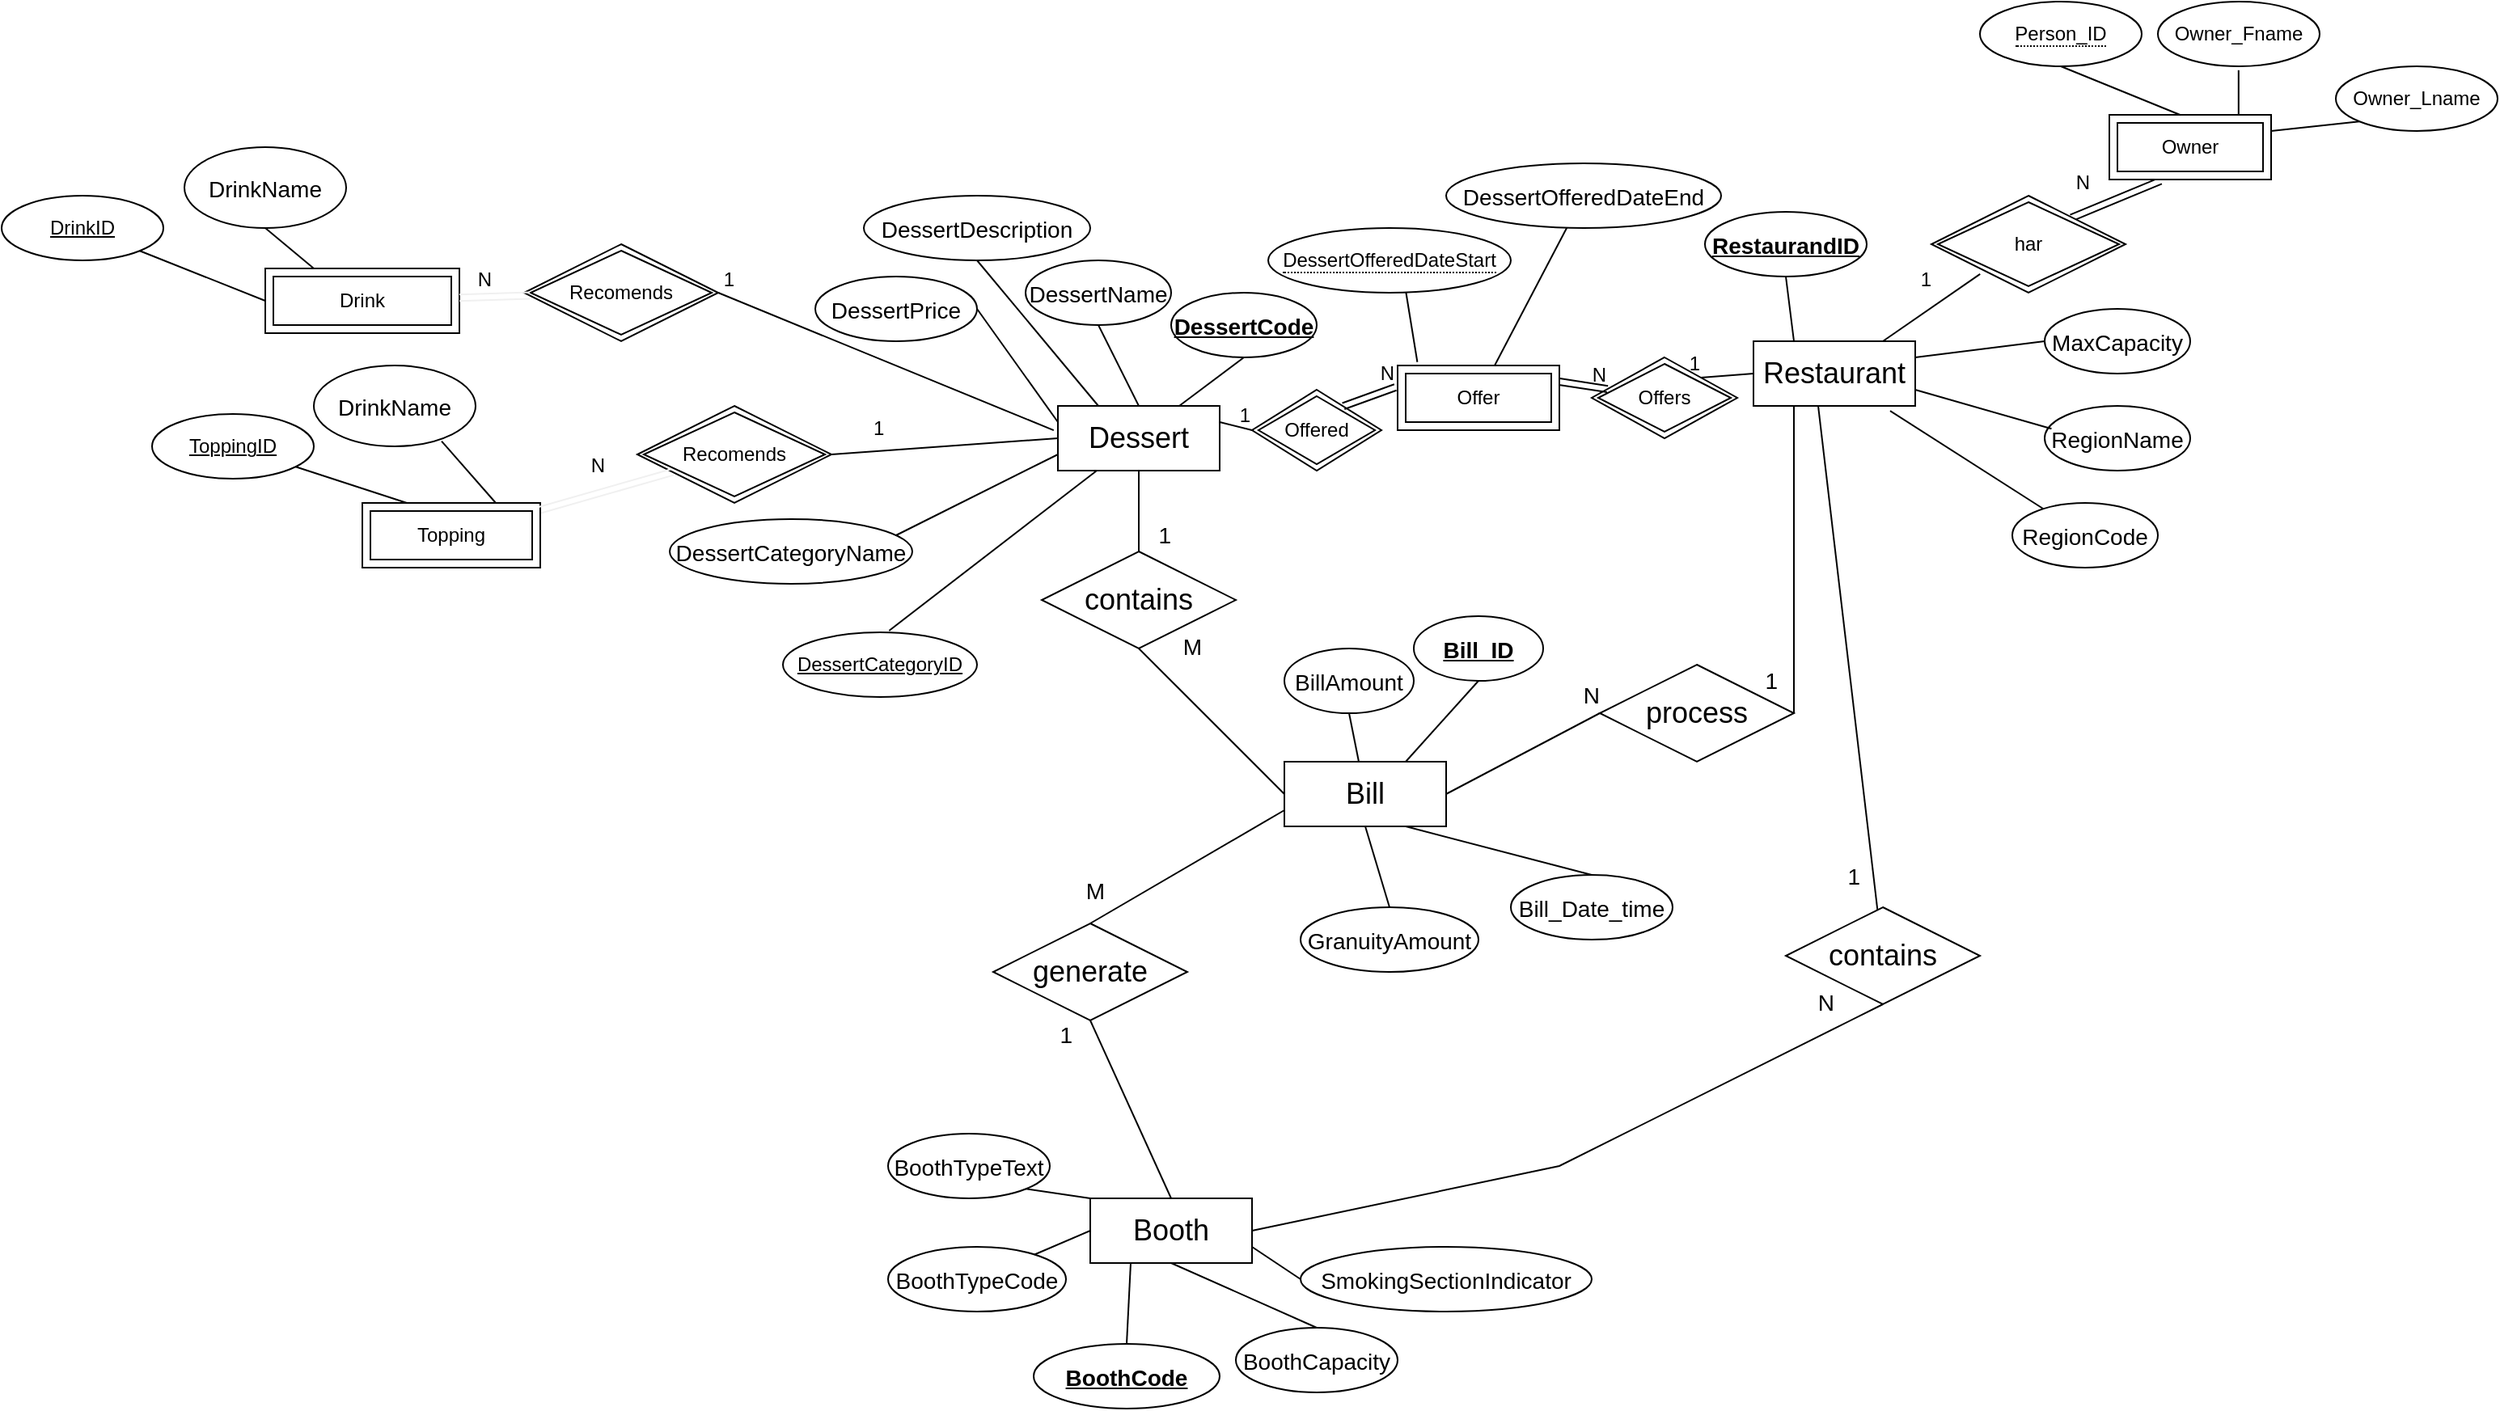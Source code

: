 <mxfile>
    <diagram id="cDjRYbi4MRZomtElbD4I" name="Page-1">
        <mxGraphModel dx="1776" dy="1716" grid="1" gridSize="10" guides="1" tooltips="1" connect="1" arrows="1" fold="1" page="1" pageScale="1" pageWidth="827" pageHeight="1169" math="0" shadow="0">
            <root>
                <mxCell id="0"/>
                <mxCell id="1" parent="0"/>
                <mxCell id="2" value="&lt;font style=&quot;font-size: 18px&quot;&gt;Bill&lt;/font&gt;" style="whiteSpace=wrap;html=1;align=center;" parent="1" vertex="1">
                    <mxGeometry x="330" y="360" width="100" height="40" as="geometry"/>
                </mxCell>
                <mxCell id="3" value="&lt;font style=&quot;font-size: 18px&quot;&gt;Booth&lt;/font&gt;" style="whiteSpace=wrap;html=1;align=center;" parent="1" vertex="1">
                    <mxGeometry x="210" y="630" width="100" height="40" as="geometry"/>
                </mxCell>
                <mxCell id="4" value="&lt;font style=&quot;font-size: 18px&quot;&gt;Restaurant&lt;/font&gt;" style="whiteSpace=wrap;html=1;align=center;" parent="1" vertex="1">
                    <mxGeometry x="620" y="100" width="100" height="40" as="geometry"/>
                </mxCell>
                <mxCell id="5" value="&lt;font style=&quot;font-size: 18px&quot;&gt;Dessert&lt;/font&gt;" style="whiteSpace=wrap;html=1;align=center;" parent="1" vertex="1">
                    <mxGeometry x="190" y="140" width="100" height="40" as="geometry"/>
                </mxCell>
                <mxCell id="8" value="contains" style="shape=rhombus;perimeter=rhombusPerimeter;whiteSpace=wrap;html=1;align=center;fontSize=18;" parent="1" vertex="1">
                    <mxGeometry x="180" y="230" width="120" height="60" as="geometry"/>
                </mxCell>
                <mxCell id="9" value="process" style="shape=rhombus;perimeter=rhombusPerimeter;whiteSpace=wrap;html=1;align=center;fontSize=18;" parent="1" vertex="1">
                    <mxGeometry x="525" y="300" width="120" height="60" as="geometry"/>
                </mxCell>
                <mxCell id="11" value="generate" style="shape=rhombus;perimeter=rhombusPerimeter;whiteSpace=wrap;html=1;align=center;fontSize=18;" parent="1" vertex="1">
                    <mxGeometry x="150" y="460" width="120" height="60" as="geometry"/>
                </mxCell>
                <mxCell id="12" value="contains" style="shape=rhombus;perimeter=rhombusPerimeter;whiteSpace=wrap;html=1;align=center;fontSize=18;" parent="1" vertex="1">
                    <mxGeometry x="640" y="450" width="120" height="60" as="geometry"/>
                </mxCell>
                <mxCell id="13" value="&lt;font style=&quot;font-size: 14px&quot;&gt;BillAmount&lt;/font&gt;" style="ellipse;whiteSpace=wrap;html=1;align=center;fontSize=18;" parent="1" vertex="1">
                    <mxGeometry x="330" y="290" width="80" height="40" as="geometry"/>
                </mxCell>
                <mxCell id="14" value="&lt;font style=&quot;font-size: 14px&quot;&gt;&lt;u&gt;&lt;b&gt;Bill_ID&lt;/b&gt;&lt;/u&gt;&lt;/font&gt;" style="ellipse;whiteSpace=wrap;html=1;align=center;fontSize=18;" parent="1" vertex="1">
                    <mxGeometry x="410" y="270" width="80" height="40" as="geometry"/>
                </mxCell>
                <mxCell id="15" value="&lt;font style=&quot;font-size: 14px&quot;&gt;MaxCapacity&lt;/font&gt;" style="ellipse;whiteSpace=wrap;html=1;align=center;fontSize=18;" parent="1" vertex="1">
                    <mxGeometry x="800" y="80" width="90" height="40" as="geometry"/>
                </mxCell>
                <mxCell id="16" value="&lt;font style=&quot;font-size: 14px&quot;&gt;&lt;u&gt;&lt;b&gt;RestaurandID&lt;/b&gt;&lt;/u&gt;&lt;/font&gt;" style="ellipse;whiteSpace=wrap;html=1;align=center;fontSize=18;" parent="1" vertex="1">
                    <mxGeometry x="590" y="20" width="100" height="40" as="geometry"/>
                </mxCell>
                <mxCell id="17" value="&lt;font style=&quot;font-size: 14px&quot;&gt;GranuityAmount&lt;/font&gt;" style="ellipse;whiteSpace=wrap;html=1;align=center;fontSize=18;" parent="1" vertex="1">
                    <mxGeometry x="340" y="450" width="110" height="40" as="geometry"/>
                </mxCell>
                <mxCell id="18" value="&lt;font style=&quot;font-size: 14px&quot;&gt;Bill_Date_time&lt;/font&gt;" style="ellipse;whiteSpace=wrap;html=1;align=center;fontSize=18;" parent="1" vertex="1">
                    <mxGeometry x="470" y="430" width="100" height="40" as="geometry"/>
                </mxCell>
                <mxCell id="20" value="&lt;font style=&quot;font-size: 14px&quot;&gt;DessertPrice&lt;/font&gt;" style="ellipse;whiteSpace=wrap;html=1;align=center;fontSize=18;" parent="1" vertex="1">
                    <mxGeometry x="40" y="60" width="100" height="40" as="geometry"/>
                </mxCell>
                <mxCell id="21" value="&lt;font style=&quot;font-size: 14px&quot;&gt;DessertDescription&lt;/font&gt;" style="ellipse;whiteSpace=wrap;html=1;align=center;fontSize=18;" parent="1" vertex="1">
                    <mxGeometry x="70" y="10" width="140" height="40" as="geometry"/>
                </mxCell>
                <mxCell id="22" value="&lt;u&gt;&lt;font style=&quot;font-size: 14px&quot;&gt;&lt;b&gt;DessertCode&lt;/b&gt;&lt;/font&gt;&lt;/u&gt;" style="ellipse;whiteSpace=wrap;html=1;align=center;fontSize=18;" parent="1" vertex="1">
                    <mxGeometry x="260" y="70" width="90" height="40" as="geometry"/>
                </mxCell>
                <mxCell id="24" value="&lt;font style=&quot;font-size: 14px&quot;&gt;DessertName&lt;/font&gt;" style="ellipse;whiteSpace=wrap;html=1;align=center;fontSize=18;" parent="1" vertex="1">
                    <mxGeometry x="170" y="50" width="90" height="40" as="geometry"/>
                </mxCell>
                <mxCell id="25" value="" style="endArrow=none;html=1;rounded=0;fontSize=18;entryX=1;entryY=0.5;entryDx=0;entryDy=0;exitX=0;exitY=0.25;exitDx=0;exitDy=0;" parent="1" source="5" target="20" edge="1">
                    <mxGeometry relative="1" as="geometry">
                        <mxPoint x="330" y="340" as="sourcePoint"/>
                        <mxPoint x="490" y="340" as="targetPoint"/>
                    </mxGeometry>
                </mxCell>
                <mxCell id="26" value="" style="endArrow=none;html=1;rounded=0;fontSize=18;entryX=0.5;entryY=1;entryDx=0;entryDy=0;exitX=0.25;exitY=0;exitDx=0;exitDy=0;" parent="1" source="5" target="21" edge="1">
                    <mxGeometry relative="1" as="geometry">
                        <mxPoint x="330" y="340" as="sourcePoint"/>
                        <mxPoint x="490" y="340" as="targetPoint"/>
                    </mxGeometry>
                </mxCell>
                <mxCell id="27" value="" style="endArrow=none;html=1;rounded=0;fontSize=18;entryX=0.5;entryY=1;entryDx=0;entryDy=0;exitX=0.5;exitY=0;exitDx=0;exitDy=0;" parent="1" source="5" target="24" edge="1">
                    <mxGeometry relative="1" as="geometry">
                        <mxPoint x="330" y="340" as="sourcePoint"/>
                        <mxPoint x="490" y="340" as="targetPoint"/>
                    </mxGeometry>
                </mxCell>
                <mxCell id="28" value="" style="endArrow=none;html=1;rounded=0;fontSize=18;entryX=0.5;entryY=1;entryDx=0;entryDy=0;exitX=0.75;exitY=0;exitDx=0;exitDy=0;" parent="1" source="5" target="22" edge="1">
                    <mxGeometry relative="1" as="geometry">
                        <mxPoint x="330" y="340" as="sourcePoint"/>
                        <mxPoint x="490" y="340" as="targetPoint"/>
                    </mxGeometry>
                </mxCell>
                <mxCell id="29" value="&lt;font style=&quot;font-size: 14px&quot;&gt;DessertCategoryName&lt;/font&gt;" style="ellipse;whiteSpace=wrap;html=1;align=center;fontSize=18;" parent="1" vertex="1">
                    <mxGeometry x="-50" y="210" width="150" height="40" as="geometry"/>
                </mxCell>
                <mxCell id="30" value="&lt;font style=&quot;font-size: 14px&quot;&gt;DrinkName&lt;br&gt;&lt;/font&gt;" style="ellipse;whiteSpace=wrap;html=1;align=center;fontSize=18;" parent="1" vertex="1">
                    <mxGeometry x="-350" y="-20" width="100" height="50" as="geometry"/>
                </mxCell>
                <mxCell id="31" value="" style="endArrow=none;html=1;rounded=0;fontSize=18;entryX=0.568;entryY=0.997;entryDx=0;entryDy=0;exitX=0.122;exitY=-0.053;exitDx=0;exitDy=0;exitPerimeter=0;entryPerimeter=0;" parent="1" source="105" target="110" edge="1">
                    <mxGeometry relative="1" as="geometry">
                        <mxPoint x="400" y="60" as="sourcePoint"/>
                        <mxPoint x="329" y="-10" as="targetPoint"/>
                    </mxGeometry>
                </mxCell>
                <mxCell id="32" value="" style="endArrow=none;html=1;rounded=0;fontSize=18;entryX=0.5;entryY=1;entryDx=0;entryDy=0;exitX=0.25;exitY=0;exitDx=0;exitDy=0;startArrow=none;" parent="1" source="8OfsjJgOK2UlipXeFonJ-161" target="30" edge="1">
                    <mxGeometry relative="1" as="geometry">
                        <mxPoint x="-610" y="-30" as="sourcePoint"/>
                        <mxPoint x="30" y="60" as="targetPoint"/>
                    </mxGeometry>
                </mxCell>
                <mxCell id="33" value="" style="endArrow=none;html=1;rounded=0;fontSize=18;exitX=0;exitY=0.75;exitDx=0;exitDy=0;entryX=0.933;entryY=0.25;entryDx=0;entryDy=0;entryPerimeter=0;" parent="1" source="5" target="29" edge="1">
                    <mxGeometry relative="1" as="geometry">
                        <mxPoint x="120" y="210" as="sourcePoint"/>
                        <mxPoint x="290" y="180" as="targetPoint"/>
                    </mxGeometry>
                </mxCell>
                <mxCell id="45" value="" style="endArrow=none;html=1;rounded=0;fontSize=14;entryX=1;entryY=0.25;entryDx=0;entryDy=0;exitX=0;exitY=0.5;exitDx=0;exitDy=0;" parent="1" source="15" target="4" edge="1">
                    <mxGeometry relative="1" as="geometry">
                        <mxPoint x="330" y="340" as="sourcePoint"/>
                        <mxPoint x="490" y="340" as="targetPoint"/>
                    </mxGeometry>
                </mxCell>
                <mxCell id="46" value="" style="endArrow=none;html=1;rounded=0;fontSize=14;entryX=0.5;entryY=1;entryDx=0;entryDy=0;exitX=0.25;exitY=0;exitDx=0;exitDy=0;" parent="1" source="4" target="16" edge="1">
                    <mxGeometry relative="1" as="geometry">
                        <mxPoint x="330" y="340" as="sourcePoint"/>
                        <mxPoint x="490" y="340" as="targetPoint"/>
                    </mxGeometry>
                </mxCell>
                <mxCell id="52" value="" style="endArrow=none;html=1;rounded=0;fontSize=14;entryX=1;entryY=0.5;entryDx=0;entryDy=0;exitX=0.25;exitY=1;exitDx=0;exitDy=0;" parent="1" source="4" target="9" edge="1">
                    <mxGeometry relative="1" as="geometry">
                        <mxPoint x="330" y="340" as="sourcePoint"/>
                        <mxPoint x="490" y="340" as="targetPoint"/>
                    </mxGeometry>
                </mxCell>
                <mxCell id="53" value="1" style="resizable=0;html=1;align=right;verticalAlign=bottom;fontSize=14;" parent="52" connectable="0" vertex="1">
                    <mxGeometry x="1" relative="1" as="geometry">
                        <mxPoint x="-10" y="-10" as="offset"/>
                    </mxGeometry>
                </mxCell>
                <mxCell id="54" value="" style="endArrow=none;html=1;rounded=0;fontSize=14;entryX=0;entryY=0.5;entryDx=0;entryDy=0;exitX=1;exitY=0.5;exitDx=0;exitDy=0;" parent="1" source="2" target="9" edge="1">
                    <mxGeometry relative="1" as="geometry">
                        <mxPoint x="330" y="340" as="sourcePoint"/>
                        <mxPoint x="490" y="340" as="targetPoint"/>
                    </mxGeometry>
                </mxCell>
                <mxCell id="55" value="N" style="resizable=0;html=1;align=right;verticalAlign=bottom;fontSize=14;" parent="54" connectable="0" vertex="1">
                    <mxGeometry x="1" relative="1" as="geometry"/>
                </mxCell>
                <mxCell id="56" value="" style="endArrow=none;html=1;rounded=0;fontSize=14;entryX=0.5;entryY=0;entryDx=0;entryDy=0;exitX=0.5;exitY=1;exitDx=0;exitDy=0;" parent="1" source="5" target="8" edge="1">
                    <mxGeometry relative="1" as="geometry">
                        <mxPoint x="655" y="150" as="sourcePoint"/>
                        <mxPoint x="650" y="320" as="targetPoint"/>
                    </mxGeometry>
                </mxCell>
                <mxCell id="57" value="1" style="resizable=0;html=1;align=right;verticalAlign=bottom;fontSize=14;" parent="56" connectable="0" vertex="1">
                    <mxGeometry x="1" relative="1" as="geometry">
                        <mxPoint x="20" as="offset"/>
                    </mxGeometry>
                </mxCell>
                <mxCell id="58" value="" style="endArrow=none;html=1;rounded=0;fontSize=14;entryX=0.5;entryY=1;entryDx=0;entryDy=0;exitX=0;exitY=0.5;exitDx=0;exitDy=0;" parent="1" source="2" target="8" edge="1">
                    <mxGeometry relative="1" as="geometry">
                        <mxPoint x="430" y="320" as="sourcePoint"/>
                        <mxPoint x="530" y="320" as="targetPoint"/>
                    </mxGeometry>
                </mxCell>
                <mxCell id="59" value="M" style="resizable=0;html=1;align=right;verticalAlign=bottom;fontSize=14;" parent="58" connectable="0" vertex="1">
                    <mxGeometry x="1" relative="1" as="geometry">
                        <mxPoint x="40" y="10" as="offset"/>
                    </mxGeometry>
                </mxCell>
                <mxCell id="60" value="" style="endArrow=none;html=1;rounded=0;fontSize=14;entryX=0.5;entryY=1;entryDx=0;entryDy=0;" parent="1" source="2" target="13" edge="1">
                    <mxGeometry relative="1" as="geometry">
                        <mxPoint x="330" y="500" as="sourcePoint"/>
                        <mxPoint x="490" y="500" as="targetPoint"/>
                    </mxGeometry>
                </mxCell>
                <mxCell id="61" value="" style="endArrow=none;html=1;rounded=0;fontSize=14;entryX=0.5;entryY=1;entryDx=0;entryDy=0;exitX=0.75;exitY=0;exitDx=0;exitDy=0;" parent="1" source="2" target="14" edge="1">
                    <mxGeometry relative="1" as="geometry">
                        <mxPoint x="330" y="500" as="sourcePoint"/>
                        <mxPoint x="490" y="500" as="targetPoint"/>
                    </mxGeometry>
                </mxCell>
                <mxCell id="62" value="" style="endArrow=none;html=1;rounded=0;fontSize=14;entryX=0.5;entryY=1;entryDx=0;entryDy=0;exitX=0.5;exitY=0;exitDx=0;exitDy=0;" parent="1" source="17" target="2" edge="1">
                    <mxGeometry relative="1" as="geometry">
                        <mxPoint x="330" y="500" as="sourcePoint"/>
                        <mxPoint x="490" y="500" as="targetPoint"/>
                    </mxGeometry>
                </mxCell>
                <mxCell id="63" value="" style="endArrow=none;html=1;rounded=0;fontSize=14;entryX=0.5;entryY=0;entryDx=0;entryDy=0;exitX=0.75;exitY=1;exitDx=0;exitDy=0;" parent="1" source="2" target="18" edge="1">
                    <mxGeometry relative="1" as="geometry">
                        <mxPoint x="330" y="500" as="sourcePoint"/>
                        <mxPoint x="490" y="500" as="targetPoint"/>
                    </mxGeometry>
                </mxCell>
                <mxCell id="64" value="" style="endArrow=none;html=1;rounded=0;fontSize=14;" parent="1" target="12" edge="1">
                    <mxGeometry relative="1" as="geometry">
                        <mxPoint x="660" y="140" as="sourcePoint"/>
                        <mxPoint x="650" y="320" as="targetPoint"/>
                        <Array as="points"/>
                    </mxGeometry>
                </mxCell>
                <mxCell id="65" value="1" style="resizable=0;html=1;align=right;verticalAlign=bottom;fontSize=14;" parent="64" connectable="0" vertex="1">
                    <mxGeometry x="1" relative="1" as="geometry">
                        <mxPoint x="-10" y="-10" as="offset"/>
                    </mxGeometry>
                </mxCell>
                <mxCell id="67" value="" style="endArrow=none;html=1;rounded=0;fontSize=14;entryX=0.5;entryY=1;entryDx=0;entryDy=0;exitX=1;exitY=0.5;exitDx=0;exitDy=0;" parent="1" source="3" target="12" edge="1">
                    <mxGeometry relative="1" as="geometry">
                        <mxPoint x="424" y="350" as="sourcePoint"/>
                        <mxPoint x="530" y="320" as="targetPoint"/>
                        <Array as="points">
                            <mxPoint x="500" y="610"/>
                        </Array>
                    </mxGeometry>
                </mxCell>
                <mxCell id="68" value="N" style="resizable=0;html=1;align=right;verticalAlign=bottom;fontSize=14;" parent="67" connectable="0" vertex="1">
                    <mxGeometry x="1" relative="1" as="geometry">
                        <mxPoint x="-30" y="10" as="offset"/>
                    </mxGeometry>
                </mxCell>
                <mxCell id="69" value="" style="endArrow=none;html=1;rounded=0;fontSize=14;exitX=0;exitY=0.75;exitDx=0;exitDy=0;entryX=0.5;entryY=0;entryDx=0;entryDy=0;" parent="1" source="2" target="11" edge="1">
                    <mxGeometry relative="1" as="geometry">
                        <mxPoint x="670" y="150" as="sourcePoint"/>
                        <mxPoint x="688.333" y="470.833" as="targetPoint"/>
                        <Array as="points"/>
                    </mxGeometry>
                </mxCell>
                <mxCell id="70" value="M" style="resizable=0;html=1;align=right;verticalAlign=bottom;fontSize=14;" parent="69" connectable="0" vertex="1">
                    <mxGeometry x="1" relative="1" as="geometry">
                        <mxPoint x="10" y="-10" as="offset"/>
                    </mxGeometry>
                </mxCell>
                <mxCell id="71" value="" style="endArrow=none;html=1;rounded=0;fontSize=14;entryX=0.5;entryY=1;entryDx=0;entryDy=0;exitX=0.5;exitY=0;exitDx=0;exitDy=0;" parent="1" source="3" target="11" edge="1">
                    <mxGeometry relative="1" as="geometry">
                        <mxPoint x="680" y="160" as="sourcePoint"/>
                        <mxPoint x="698.333" y="480.833" as="targetPoint"/>
                        <Array as="points"/>
                    </mxGeometry>
                </mxCell>
                <mxCell id="72" value="1" style="resizable=0;html=1;align=right;verticalAlign=bottom;fontSize=14;" parent="71" connectable="0" vertex="1">
                    <mxGeometry x="1" relative="1" as="geometry">
                        <mxPoint x="-10" y="20" as="offset"/>
                    </mxGeometry>
                </mxCell>
                <mxCell id="73" value="&lt;font style=&quot;font-size: 14px&quot;&gt;&lt;b&gt;&lt;u&gt;BoothCode&lt;/u&gt;&lt;/b&gt;&lt;/font&gt;" style="ellipse;whiteSpace=wrap;html=1;align=center;fontSize=18;" parent="1" vertex="1">
                    <mxGeometry x="175" y="720" width="115" height="40" as="geometry"/>
                </mxCell>
                <mxCell id="74" value="&lt;font style=&quot;font-size: 14px&quot;&gt;BoothCapacity&lt;/font&gt;" style="ellipse;whiteSpace=wrap;html=1;align=center;fontSize=18;" parent="1" vertex="1">
                    <mxGeometry x="300" y="710" width="100" height="40" as="geometry"/>
                </mxCell>
                <mxCell id="75" value="&lt;font style=&quot;font-size: 14px&quot;&gt;SmokingSectionIndicator&lt;/font&gt;" style="ellipse;whiteSpace=wrap;html=1;align=center;fontSize=18;" parent="1" vertex="1">
                    <mxGeometry x="340" y="660" width="180" height="40" as="geometry"/>
                </mxCell>
                <mxCell id="78" value="" style="endArrow=none;html=1;rounded=0;fontSize=14;entryX=0;entryY=0.5;entryDx=0;entryDy=0;exitX=1;exitY=0.75;exitDx=0;exitDy=0;" parent="1" source="3" target="75" edge="1">
                    <mxGeometry relative="1" as="geometry">
                        <mxPoint x="460" y="500" as="sourcePoint"/>
                        <mxPoint x="620" y="500" as="targetPoint"/>
                    </mxGeometry>
                </mxCell>
                <mxCell id="79" value="" style="endArrow=none;html=1;rounded=0;fontSize=14;entryX=0.5;entryY=0;entryDx=0;entryDy=0;exitX=0.5;exitY=1;exitDx=0;exitDy=0;" parent="1" source="3" target="74" edge="1">
                    <mxGeometry relative="1" as="geometry">
                        <mxPoint x="460" y="500" as="sourcePoint"/>
                        <mxPoint x="620" y="500" as="targetPoint"/>
                    </mxGeometry>
                </mxCell>
                <mxCell id="80" value="" style="endArrow=none;html=1;rounded=0;fontSize=14;entryX=0.5;entryY=0;entryDx=0;entryDy=0;exitX=0.25;exitY=1;exitDx=0;exitDy=0;" parent="1" source="3" target="73" edge="1">
                    <mxGeometry relative="1" as="geometry">
                        <mxPoint x="460" y="500" as="sourcePoint"/>
                        <mxPoint x="620" y="500" as="targetPoint"/>
                    </mxGeometry>
                </mxCell>
                <mxCell id="86" value="" style="endArrow=none;html=1;rounded=0;entryX=0.251;entryY=0.807;entryDx=0;entryDy=0;entryPerimeter=0;" parent="1" edge="1">
                    <mxGeometry relative="1" as="geometry">
                        <mxPoint x="700" y="100" as="sourcePoint"/>
                        <mxPoint x="760.12" y="58.42" as="targetPoint"/>
                    </mxGeometry>
                </mxCell>
                <mxCell id="87" value="1" style="resizable=0;html=1;align=right;verticalAlign=bottom;" parent="86" connectable="0" vertex="1">
                    <mxGeometry x="1" relative="1" as="geometry">
                        <mxPoint x="-30" y="12" as="offset"/>
                    </mxGeometry>
                </mxCell>
                <mxCell id="91" value="" style="shape=link;html=1;rounded=0;exitX=1;exitY=0;exitDx=0;exitDy=0;entryX=0.317;entryY=1.02;entryDx=0;entryDy=0;entryPerimeter=0;" parent="1" target="94" edge="1">
                    <mxGeometry relative="1" as="geometry">
                        <mxPoint x="816.5" y="23.68" as="sourcePoint"/>
                        <mxPoint x="870" y="10.0" as="targetPoint"/>
                    </mxGeometry>
                </mxCell>
                <mxCell id="92" value="N" style="resizable=0;html=1;align=right;verticalAlign=bottom;" parent="91" connectable="0" vertex="1">
                    <mxGeometry x="1" relative="1" as="geometry">
                        <mxPoint x="-43" y="10" as="offset"/>
                    </mxGeometry>
                </mxCell>
                <mxCell id="93" value="har" style="shape=rhombus;double=1;perimeter=rhombusPerimeter;whiteSpace=wrap;html=1;align=center;" parent="1" vertex="1">
                    <mxGeometry x="730" y="10" width="120" height="60" as="geometry"/>
                </mxCell>
                <mxCell id="94" value="Owner" style="shape=ext;margin=3;double=1;whiteSpace=wrap;html=1;align=center;" parent="1" vertex="1">
                    <mxGeometry x="840" y="-40" width="100" height="40" as="geometry"/>
                </mxCell>
                <mxCell id="95" value="&lt;span style=&quot;border-bottom: 1px dotted&quot;&gt;Person_ID&lt;/span&gt;" style="ellipse;whiteSpace=wrap;html=1;align=center;" parent="1" vertex="1">
                    <mxGeometry x="760" y="-110" width="100" height="40" as="geometry"/>
                </mxCell>
                <mxCell id="96" value="" style="endArrow=none;html=1;rounded=0;exitX=0.44;exitY=0.003;exitDx=0;exitDy=0;exitPerimeter=0;entryX=0.5;entryY=1;entryDx=0;entryDy=0;" parent="1" source="94" target="95" edge="1">
                    <mxGeometry relative="1" as="geometry">
                        <mxPoint x="870" y="-50" as="sourcePoint"/>
                        <mxPoint x="1030" y="-50" as="targetPoint"/>
                    </mxGeometry>
                </mxCell>
                <mxCell id="97" value="&lt;font style=&quot;font-size: 14px&quot;&gt;DessertOfferedDateEnd&lt;/font&gt;" style="ellipse;whiteSpace=wrap;html=1;align=center;fontSize=18;" parent="1" vertex="1">
                    <mxGeometry x="430" y="-10" width="170" height="40" as="geometry"/>
                </mxCell>
                <mxCell id="98" value="" style="endArrow=none;html=1;rounded=0;fontSize=18;exitX=0.6;exitY=0;exitDx=0;exitDy=0;exitPerimeter=0;" parent="1" source="105" target="97" edge="1">
                    <mxGeometry relative="1" as="geometry">
                        <mxPoint x="490" y="60" as="sourcePoint"/>
                        <mxPoint x="375" y="50" as="targetPoint"/>
                    </mxGeometry>
                </mxCell>
                <mxCell id="100" value="" style="endArrow=none;html=1;rounded=0;exitX=0.799;exitY=0;exitDx=0;exitDy=0;entryX=0.499;entryY=1.06;entryDx=0;entryDy=0;entryPerimeter=0;exitPerimeter=0;" parent="1" source="94" target="101" edge="1">
                    <mxGeometry relative="1" as="geometry">
                        <mxPoint x="970" y="-30" as="sourcePoint"/>
                        <mxPoint x="990.7" y="-39.52" as="targetPoint"/>
                    </mxGeometry>
                </mxCell>
                <mxCell id="101" value="Owner_Fname" style="ellipse;whiteSpace=wrap;html=1;align=center;" parent="1" vertex="1">
                    <mxGeometry x="870" y="-110" width="100" height="40" as="geometry"/>
                </mxCell>
                <mxCell id="102" value="Owner_Lname" style="ellipse;whiteSpace=wrap;html=1;align=center;" parent="1" vertex="1">
                    <mxGeometry x="980" y="-70" width="100" height="40" as="geometry"/>
                </mxCell>
                <mxCell id="104" value="" style="endArrow=none;html=1;rounded=0;exitX=1;exitY=0.25;exitDx=0;exitDy=0;entryX=0;entryY=1;entryDx=0;entryDy=0;" parent="1" source="94" target="102" edge="1">
                    <mxGeometry relative="1" as="geometry">
                        <mxPoint x="930" y="20" as="sourcePoint"/>
                        <mxPoint x="1090" y="20" as="targetPoint"/>
                    </mxGeometry>
                </mxCell>
                <mxCell id="105" value="Offer" style="shape=ext;margin=3;double=1;whiteSpace=wrap;html=1;align=center;" parent="1" vertex="1">
                    <mxGeometry x="400" y="115" width="100" height="40" as="geometry"/>
                </mxCell>
                <mxCell id="107" value="Offered" style="shape=rhombus;double=1;perimeter=rhombusPerimeter;whiteSpace=wrap;html=1;align=center;" parent="1" vertex="1">
                    <mxGeometry x="310" y="130" width="80" height="50" as="geometry"/>
                </mxCell>
                <mxCell id="108" value="Offers" style="shape=rhombus;double=1;perimeter=rhombusPerimeter;whiteSpace=wrap;html=1;align=center;" parent="1" vertex="1">
                    <mxGeometry x="520" y="110" width="90" height="50" as="geometry"/>
                </mxCell>
                <mxCell id="110" value="&lt;span style=&quot;border-bottom: 1px dotted&quot;&gt;DessertOfferedDateStart&lt;/span&gt;" style="ellipse;whiteSpace=wrap;html=1;align=center;" parent="1" vertex="1">
                    <mxGeometry x="320" y="30" width="150" height="40" as="geometry"/>
                </mxCell>
                <mxCell id="112" value="" style="endArrow=none;html=1;rounded=0;entryX=0;entryY=0.5;entryDx=0;entryDy=0;exitX=1;exitY=0.25;exitDx=0;exitDy=0;" parent="1" source="5" target="107" edge="1">
                    <mxGeometry relative="1" as="geometry">
                        <mxPoint x="270" y="160" as="sourcePoint"/>
                        <mxPoint x="430" y="160" as="targetPoint"/>
                    </mxGeometry>
                </mxCell>
                <mxCell id="113" value="1" style="resizable=0;html=1;align=right;verticalAlign=bottom;" parent="112" connectable="0" vertex="1">
                    <mxGeometry x="1" relative="1" as="geometry"/>
                </mxCell>
                <mxCell id="116" value="" style="endArrow=none;html=1;rounded=0;exitX=0;exitY=0.5;exitDx=0;exitDy=0;entryX=1;entryY=0;entryDx=0;entryDy=0;" parent="1" source="4" target="108" edge="1">
                    <mxGeometry relative="1" as="geometry">
                        <mxPoint x="540" y="100" as="sourcePoint"/>
                        <mxPoint x="700" y="100" as="targetPoint"/>
                    </mxGeometry>
                </mxCell>
                <mxCell id="117" value="1" style="resizable=0;html=1;align=right;verticalAlign=bottom;" parent="116" connectable="0" vertex="1">
                    <mxGeometry x="1" relative="1" as="geometry"/>
                </mxCell>
                <mxCell id="121" value="" style="shape=link;html=1;rounded=0;exitX=0.706;exitY=0.203;exitDx=0;exitDy=0;exitPerimeter=0;entryX=-0.014;entryY=0.337;entryDx=0;entryDy=0;entryPerimeter=0;" parent="1" source="107" target="105" edge="1">
                    <mxGeometry relative="1" as="geometry">
                        <mxPoint x="360" y="134.84" as="sourcePoint"/>
                        <mxPoint x="520" y="134.84" as="targetPoint"/>
                    </mxGeometry>
                </mxCell>
                <mxCell id="122" value="N" style="resizable=0;html=1;align=right;verticalAlign=bottom;" parent="121" connectable="0" vertex="1">
                    <mxGeometry x="1" relative="1" as="geometry"/>
                </mxCell>
                <mxCell id="123" value="" style="shape=link;html=1;rounded=0;exitX=1;exitY=0.25;exitDx=0;exitDy=0;" parent="1" source="105" target="108" edge="1">
                    <mxGeometry relative="1" as="geometry">
                        <mxPoint x="500" y="180" as="sourcePoint"/>
                        <mxPoint x="660" y="180" as="targetPoint"/>
                    </mxGeometry>
                </mxCell>
                <mxCell id="124" value="N" style="resizable=0;html=1;align=right;verticalAlign=bottom;" parent="123" connectable="0" vertex="1">
                    <mxGeometry x="1" relative="1" as="geometry"/>
                </mxCell>
                <mxCell id="128" value="DessertCategoryID" style="ellipse;whiteSpace=wrap;html=1;align=center;fontStyle=4;" parent="1" vertex="1">
                    <mxGeometry x="20" y="280" width="120" height="40" as="geometry"/>
                </mxCell>
                <mxCell id="8OfsjJgOK2UlipXeFonJ-140" value="Recomends" style="shape=rhombus;double=1;perimeter=rhombusPerimeter;whiteSpace=wrap;html=1;align=center;" vertex="1" parent="1">
                    <mxGeometry x="-70" y="140" width="120" height="60" as="geometry"/>
                </mxCell>
                <mxCell id="8OfsjJgOK2UlipXeFonJ-141" value="" style="endArrow=none;html=1;rounded=0;fontSize=18;entryX=1;entryY=0.5;entryDx=0;entryDy=0;exitX=0;exitY=0.5;exitDx=0;exitDy=0;" edge="1" parent="1" source="5" target="8OfsjJgOK2UlipXeFonJ-140">
                    <mxGeometry relative="1" as="geometry">
                        <mxPoint x="190" y="160" as="sourcePoint"/>
                        <mxPoint x="-330" y="220" as="targetPoint"/>
                    </mxGeometry>
                </mxCell>
                <mxCell id="8OfsjJgOK2UlipXeFonJ-145" value="ToppingID" style="ellipse;whiteSpace=wrap;html=1;align=center;fontStyle=4;" vertex="1" parent="1">
                    <mxGeometry x="-370" y="145" width="100" height="40" as="geometry"/>
                </mxCell>
                <mxCell id="8OfsjJgOK2UlipXeFonJ-142" value="Topping" style="shape=ext;margin=3;double=1;whiteSpace=wrap;html=1;align=center;" vertex="1" parent="1">
                    <mxGeometry x="-240" y="200" width="110" height="40" as="geometry"/>
                </mxCell>
                <mxCell id="8OfsjJgOK2UlipXeFonJ-147" value="" style="shape=link;html=1;rounded=0;fontFamily=Helvetica;fontSize=18;fontColor=rgb(240, 240, 240);align=center;strokeColor=rgb(240, 240, 240);" edge="1" parent="1" source="8OfsjJgOK2UlipXeFonJ-140" target="8OfsjJgOK2UlipXeFonJ-142">
                    <mxGeometry relative="1" as="geometry">
                        <mxPoint x="-70" y="170" as="sourcePoint"/>
                        <mxPoint x="-420" y="285" as="targetPoint"/>
                    </mxGeometry>
                </mxCell>
                <mxCell id="8OfsjJgOK2UlipXeFonJ-150" value="" style="endArrow=none;html=1;rounded=0;entryX=0.25;entryY=0;entryDx=0;entryDy=0;" edge="1" parent="1" source="8OfsjJgOK2UlipXeFonJ-145" target="8OfsjJgOK2UlipXeFonJ-142">
                    <mxGeometry relative="1" as="geometry">
                        <mxPoint x="-620" y="130" as="sourcePoint"/>
                        <mxPoint x="-460" y="130" as="targetPoint"/>
                    </mxGeometry>
                </mxCell>
                <mxCell id="8OfsjJgOK2UlipXeFonJ-154" value="N" style="resizable=0;html=1;align=right;verticalAlign=bottom;" connectable="0" vertex="1" parent="1">
                    <mxGeometry x="-90" y="185" as="geometry"/>
                </mxCell>
                <mxCell id="8OfsjJgOK2UlipXeFonJ-158" value="1" style="text;strokeColor=none;fillColor=none;spacingLeft=4;spacingRight=4;overflow=hidden;rotatable=0;points=[[0,0.5],[1,0.5]];portConstraint=eastwest;fontSize=12;" vertex="1" parent="1">
                    <mxGeometry x="70" y="140" width="40" height="30" as="geometry"/>
                </mxCell>
                <mxCell id="8OfsjJgOK2UlipXeFonJ-159" value="Recomends" style="shape=rhombus;double=1;perimeter=rhombusPerimeter;whiteSpace=wrap;html=1;align=center;" vertex="1" parent="1">
                    <mxGeometry x="-140" y="40" width="120" height="60" as="geometry"/>
                </mxCell>
                <mxCell id="8OfsjJgOK2UlipXeFonJ-160" value="DrinkID" style="ellipse;whiteSpace=wrap;html=1;align=center;fontStyle=4;" vertex="1" parent="1">
                    <mxGeometry x="-463" y="10" width="100" height="40" as="geometry"/>
                </mxCell>
                <mxCell id="8OfsjJgOK2UlipXeFonJ-161" value="Drink" style="shape=ext;margin=3;double=1;whiteSpace=wrap;html=1;align=center;" vertex="1" parent="1">
                    <mxGeometry x="-300" y="55" width="120" height="40" as="geometry"/>
                </mxCell>
                <mxCell id="8OfsjJgOK2UlipXeFonJ-162" value="" style="shape=link;html=1;rounded=0;fontFamily=Helvetica;fontSize=18;fontColor=rgb(240, 240, 240);align=center;strokeColor=rgb(240, 240, 240);" edge="1" parent="1" source="8OfsjJgOK2UlipXeFonJ-159" target="8OfsjJgOK2UlipXeFonJ-161">
                    <mxGeometry relative="1" as="geometry">
                        <mxPoint x="-140" y="70" as="sourcePoint"/>
                        <mxPoint x="-490" y="185" as="targetPoint"/>
                    </mxGeometry>
                </mxCell>
                <mxCell id="8OfsjJgOK2UlipXeFonJ-167" value="" style="endArrow=none;html=1;rounded=0;entryX=0;entryY=0.5;entryDx=0;entryDy=0;" edge="1" parent="1" source="8OfsjJgOK2UlipXeFonJ-160" target="8OfsjJgOK2UlipXeFonJ-161">
                    <mxGeometry relative="1" as="geometry">
                        <mxPoint x="-680" y="-65" as="sourcePoint"/>
                        <mxPoint x="-520" y="-65" as="targetPoint"/>
                    </mxGeometry>
                </mxCell>
                <mxCell id="8OfsjJgOK2UlipXeFonJ-168" value="N" style="resizable=0;html=1;align=right;verticalAlign=bottom;" connectable="0" vertex="1" parent="1">
                    <mxGeometry x="-160" y="70" as="geometry"/>
                </mxCell>
                <mxCell id="8OfsjJgOK2UlipXeFonJ-171" value="" style="endArrow=none;html=1;rounded=0;shadow=0;exitX=-0.026;exitY=0.377;exitDx=0;exitDy=0;exitPerimeter=0;entryX=1;entryY=0.5;entryDx=0;entryDy=0;" edge="1" parent="1" source="5" target="8OfsjJgOK2UlipXeFonJ-159">
                    <mxGeometry relative="1" as="geometry">
                        <mxPoint x="-130" y="50" as="sourcePoint"/>
                        <mxPoint x="30" y="50" as="targetPoint"/>
                    </mxGeometry>
                </mxCell>
                <mxCell id="8OfsjJgOK2UlipXeFonJ-172" value="1" style="resizable=0;html=1;align=right;verticalAlign=bottom;" connectable="0" vertex="1" parent="8OfsjJgOK2UlipXeFonJ-171">
                    <mxGeometry x="1" relative="1" as="geometry">
                        <mxPoint x="10" as="offset"/>
                    </mxGeometry>
                </mxCell>
                <mxCell id="8OfsjJgOK2UlipXeFonJ-174" value="&lt;font style=&quot;font-size: 14px&quot;&gt;DrinkName&lt;br&gt;&lt;/font&gt;" style="ellipse;whiteSpace=wrap;html=1;align=center;fontSize=18;" vertex="1" parent="1">
                    <mxGeometry x="-270" y="115" width="100" height="50" as="geometry"/>
                </mxCell>
                <mxCell id="8OfsjJgOK2UlipXeFonJ-175" value="" style="endArrow=none;html=1;rounded=0;shadow=0;exitX=0.79;exitY=0.936;exitDx=0;exitDy=0;exitPerimeter=0;entryX=0.75;entryY=0;entryDx=0;entryDy=0;" edge="1" parent="1" source="8OfsjJgOK2UlipXeFonJ-174" target="8OfsjJgOK2UlipXeFonJ-142">
                    <mxGeometry relative="1" as="geometry">
                        <mxPoint x="-570" y="220" as="sourcePoint"/>
                        <mxPoint x="-410" y="220" as="targetPoint"/>
                    </mxGeometry>
                </mxCell>
                <mxCell id="8OfsjJgOK2UlipXeFonJ-249" value="&lt;font style=&quot;font-size: 14px&quot;&gt;RegionName&lt;/font&gt;" style="ellipse;whiteSpace=wrap;html=1;align=center;fontSize=18;" vertex="1" parent="1">
                    <mxGeometry x="800" y="140" width="90" height="40" as="geometry"/>
                </mxCell>
                <mxCell id="8OfsjJgOK2UlipXeFonJ-250" value="&lt;font style=&quot;font-size: 14px&quot;&gt;RegionCode&lt;/font&gt;" style="ellipse;whiteSpace=wrap;html=1;align=center;fontSize=18;" vertex="1" parent="1">
                    <mxGeometry x="780" y="200" width="90" height="40" as="geometry"/>
                </mxCell>
                <mxCell id="8OfsjJgOK2UlipXeFonJ-251" value="" style="endArrow=none;html=1;rounded=0;shadow=0;exitX=0.845;exitY=1.077;exitDx=0;exitDy=0;exitPerimeter=0;" edge="1" parent="1" source="4" target="8OfsjJgOK2UlipXeFonJ-250">
                    <mxGeometry relative="1" as="geometry">
                        <mxPoint x="690" y="190" as="sourcePoint"/>
                        <mxPoint x="850" y="190" as="targetPoint"/>
                    </mxGeometry>
                </mxCell>
                <mxCell id="8OfsjJgOK2UlipXeFonJ-252" value="" style="endArrow=none;html=1;rounded=0;shadow=0;exitX=1;exitY=0.75;exitDx=0;exitDy=0;entryX=0.047;entryY=0.354;entryDx=0;entryDy=0;entryPerimeter=0;" edge="1" parent="1" source="4" target="8OfsjJgOK2UlipXeFonJ-249">
                    <mxGeometry relative="1" as="geometry">
                        <mxPoint x="730" y="130" as="sourcePoint"/>
                        <mxPoint x="890" y="130" as="targetPoint"/>
                    </mxGeometry>
                </mxCell>
                <mxCell id="8OfsjJgOK2UlipXeFonJ-253" value="&lt;font style=&quot;font-size: 14px&quot;&gt;BoothTypeCode&lt;/font&gt;" style="ellipse;whiteSpace=wrap;html=1;align=center;fontSize=18;" vertex="1" parent="1">
                    <mxGeometry x="85" y="660" width="110" height="40" as="geometry"/>
                </mxCell>
                <mxCell id="8OfsjJgOK2UlipXeFonJ-254" value="&lt;font style=&quot;font-size: 14px&quot;&gt;BoothTypeText&lt;/font&gt;" style="ellipse;whiteSpace=wrap;html=1;align=center;fontSize=18;" vertex="1" parent="1">
                    <mxGeometry x="85" y="590" width="100" height="40" as="geometry"/>
                </mxCell>
                <mxCell id="8OfsjJgOK2UlipXeFonJ-255" value="" style="endArrow=none;html=1;rounded=0;fontSize=14;entryX=0;entryY=0.5;entryDx=0;entryDy=0;" edge="1" parent="1" source="8OfsjJgOK2UlipXeFonJ-253">
                    <mxGeometry relative="1" as="geometry">
                        <mxPoint x="460" y="500" as="sourcePoint"/>
                        <mxPoint x="210" y="650" as="targetPoint"/>
                    </mxGeometry>
                </mxCell>
                <mxCell id="8OfsjJgOK2UlipXeFonJ-256" value="" style="endArrow=none;html=1;rounded=0;shadow=0;exitX=1;exitY=1;exitDx=0;exitDy=0;entryX=0;entryY=0;entryDx=0;entryDy=0;" edge="1" parent="1" source="8OfsjJgOK2UlipXeFonJ-254" target="3">
                    <mxGeometry relative="1" as="geometry">
                        <mxPoint x="120" y="560" as="sourcePoint"/>
                        <mxPoint x="280" y="560" as="targetPoint"/>
                    </mxGeometry>
                </mxCell>
                <mxCell id="8OfsjJgOK2UlipXeFonJ-257" value="" style="endArrow=none;html=1;rounded=0;shadow=0;exitX=0.547;exitY=-0.026;exitDx=0;exitDy=0;exitPerimeter=0;" edge="1" parent="1" source="128" target="5">
                    <mxGeometry relative="1" as="geometry">
                        <mxPoint x="150" y="220" as="sourcePoint"/>
                        <mxPoint x="310" y="220" as="targetPoint"/>
                    </mxGeometry>
                </mxCell>
            </root>
        </mxGraphModel>
    </diagram>
</mxfile>